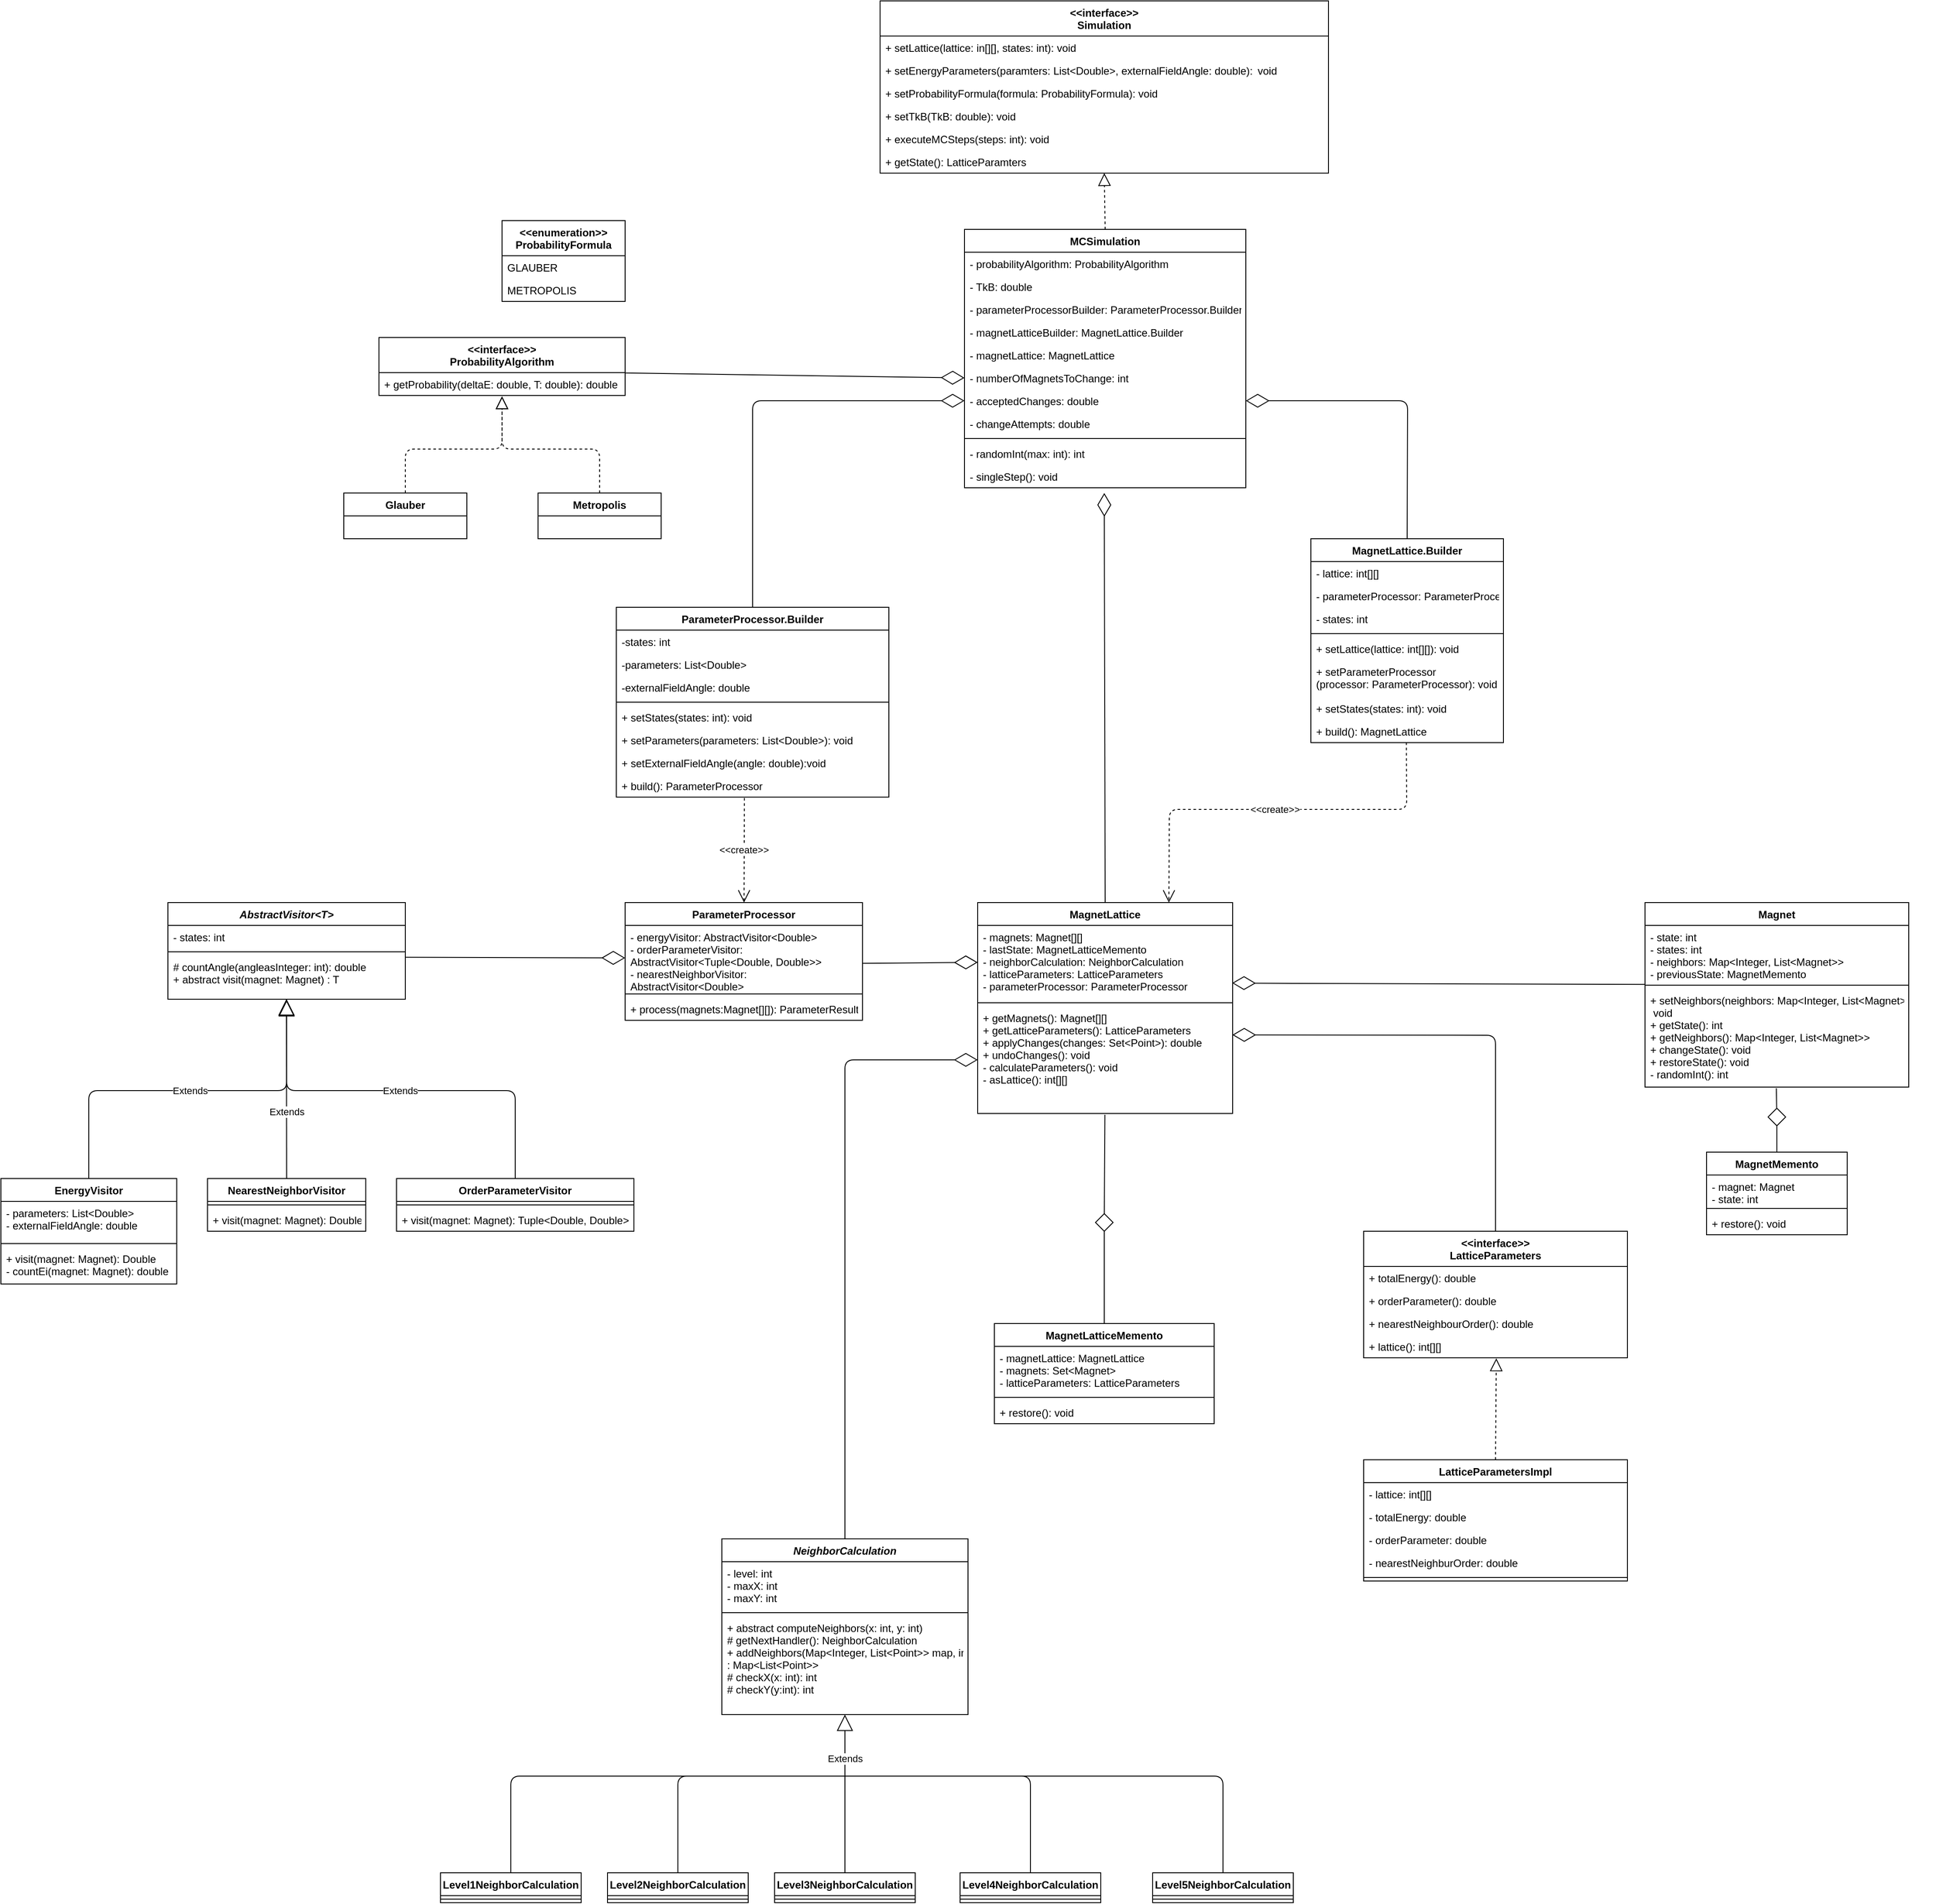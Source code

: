 <mxfile version="14.6.13" type="device"><diagram id="4ykNfrCy7285t43cz0M3" name="Strona-1"><mxGraphModel dx="3353" dy="2358" grid="1" gridSize="10" guides="1" tooltips="1" connect="1" arrows="1" fold="1" page="1" pageScale="1" pageWidth="827" pageHeight="1169" math="0" shadow="0"><root><mxCell id="0"/><mxCell id="1" parent="0"/><mxCell id="nd6x3TjmvtMpVy6Oww6T-9" value="AbstractVisitor&lt;T&gt;" style="swimlane;fontStyle=3;align=center;verticalAlign=top;childLayout=stackLayout;horizontal=1;startSize=26;horizontalStack=0;resizeParent=1;resizeParentMax=0;resizeLast=0;collapsible=1;marginBottom=0;" parent="1" vertex="1"><mxGeometry x="-620" y="-124" width="270" height="110" as="geometry"/></mxCell><mxCell id="nd6x3TjmvtMpVy6Oww6T-10" value="- states: int" style="text;strokeColor=none;fillColor=none;align=left;verticalAlign=top;spacingLeft=4;spacingRight=4;overflow=hidden;rotatable=0;points=[[0,0.5],[1,0.5]];portConstraint=eastwest;" parent="nd6x3TjmvtMpVy6Oww6T-9" vertex="1"><mxGeometry y="26" width="270" height="26" as="geometry"/></mxCell><mxCell id="nd6x3TjmvtMpVy6Oww6T-11" value="" style="line;strokeWidth=1;fillColor=none;align=left;verticalAlign=middle;spacingTop=-1;spacingLeft=3;spacingRight=3;rotatable=0;labelPosition=right;points=[];portConstraint=eastwest;" parent="nd6x3TjmvtMpVy6Oww6T-9" vertex="1"><mxGeometry y="52" width="270" height="8" as="geometry"/></mxCell><mxCell id="nd6x3TjmvtMpVy6Oww6T-12" value="# countAngle(angleasInteger: int): double&#10;+ abstract visit(magnet: Magnet) : T" style="text;strokeColor=none;fillColor=none;align=left;verticalAlign=top;spacingLeft=4;spacingRight=4;overflow=hidden;rotatable=0;points=[[0,0.5],[1,0.5]];portConstraint=eastwest;fontStyle=0" parent="nd6x3TjmvtMpVy6Oww6T-9" vertex="1"><mxGeometry y="60" width="270" height="50" as="geometry"/></mxCell><mxCell id="nd6x3TjmvtMpVy6Oww6T-13" value="EnergyVisitor" style="swimlane;fontStyle=1;align=center;verticalAlign=top;childLayout=stackLayout;horizontal=1;startSize=26;horizontalStack=0;resizeParent=1;resizeParentMax=0;resizeLast=0;collapsible=1;marginBottom=0;" parent="1" vertex="1"><mxGeometry x="-810" y="190" width="200" height="120" as="geometry"/></mxCell><mxCell id="nd6x3TjmvtMpVy6Oww6T-14" value="- parameters: List&lt;Double&gt;&#10;- externalFieldAngle: double" style="text;strokeColor=none;fillColor=none;align=left;verticalAlign=top;spacingLeft=4;spacingRight=4;overflow=hidden;rotatable=0;points=[[0,0.5],[1,0.5]];portConstraint=eastwest;" parent="nd6x3TjmvtMpVy6Oww6T-13" vertex="1"><mxGeometry y="26" width="200" height="44" as="geometry"/></mxCell><mxCell id="nd6x3TjmvtMpVy6Oww6T-15" value="" style="line;strokeWidth=1;fillColor=none;align=left;verticalAlign=middle;spacingTop=-1;spacingLeft=3;spacingRight=3;rotatable=0;labelPosition=right;points=[];portConstraint=eastwest;" parent="nd6x3TjmvtMpVy6Oww6T-13" vertex="1"><mxGeometry y="70" width="200" height="8" as="geometry"/></mxCell><mxCell id="nd6x3TjmvtMpVy6Oww6T-16" value="+ visit(magnet: Magnet): Double&#10;- countEi(magnet: Magnet): double" style="text;strokeColor=none;fillColor=none;align=left;verticalAlign=top;spacingLeft=4;spacingRight=4;overflow=hidden;rotatable=0;points=[[0,0.5],[1,0.5]];portConstraint=eastwest;" parent="nd6x3TjmvtMpVy6Oww6T-13" vertex="1"><mxGeometry y="78" width="200" height="42" as="geometry"/></mxCell><mxCell id="nd6x3TjmvtMpVy6Oww6T-17" value="Extends" style="endArrow=block;endSize=16;endFill=0;html=1;exitX=0.5;exitY=0;exitDx=0;exitDy=0;" parent="1" source="nd6x3TjmvtMpVy6Oww6T-13" target="nd6x3TjmvtMpVy6Oww6T-12" edge="1"><mxGeometry width="160" relative="1" as="geometry"><mxPoint x="-550" y="150" as="sourcePoint"/><mxPoint x="-560" y="60" as="targetPoint"/><Array as="points"><mxPoint x="-710" y="90"/><mxPoint x="-485" y="90"/></Array></mxGeometry></mxCell><mxCell id="nd6x3TjmvtMpVy6Oww6T-18" value="NearestNeighborVisitor" style="swimlane;fontStyle=1;align=center;verticalAlign=top;childLayout=stackLayout;horizontal=1;startSize=26;horizontalStack=0;resizeParent=1;resizeParentMax=0;resizeLast=0;collapsible=1;marginBottom=0;" parent="1" vertex="1"><mxGeometry x="-575" y="190" width="180" height="60" as="geometry"/></mxCell><mxCell id="nd6x3TjmvtMpVy6Oww6T-20" value="" style="line;strokeWidth=1;fillColor=none;align=left;verticalAlign=middle;spacingTop=-1;spacingLeft=3;spacingRight=3;rotatable=0;labelPosition=right;points=[];portConstraint=eastwest;" parent="nd6x3TjmvtMpVy6Oww6T-18" vertex="1"><mxGeometry y="26" width="180" height="8" as="geometry"/></mxCell><mxCell id="nd6x3TjmvtMpVy6Oww6T-21" value="+ visit(magnet: Magnet): Double" style="text;strokeColor=none;fillColor=none;align=left;verticalAlign=top;spacingLeft=4;spacingRight=4;overflow=hidden;rotatable=0;points=[[0,0.5],[1,0.5]];portConstraint=eastwest;" parent="nd6x3TjmvtMpVy6Oww6T-18" vertex="1"><mxGeometry y="34" width="180" height="26" as="geometry"/></mxCell><mxCell id="nd6x3TjmvtMpVy6Oww6T-22" value="Extends" style="endArrow=block;endSize=16;endFill=0;html=1;exitX=0.5;exitY=0;exitDx=0;exitDy=0;entryX=0.499;entryY=0.997;entryDx=0;entryDy=0;entryPerimeter=0;" parent="1" source="nd6x3TjmvtMpVy6Oww6T-18" target="nd6x3TjmvtMpVy6Oww6T-12" edge="1"><mxGeometry x="-0.25" width="160" relative="1" as="geometry"><mxPoint x="-620" y="140" as="sourcePoint"/><mxPoint x="-485" y="-10" as="targetPoint"/><mxPoint as="offset"/></mxGeometry></mxCell><mxCell id="nd6x3TjmvtMpVy6Oww6T-23" value="OrderParameterVisitor" style="swimlane;fontStyle=1;align=center;verticalAlign=top;childLayout=stackLayout;horizontal=1;startSize=26;horizontalStack=0;resizeParent=1;resizeParentMax=0;resizeLast=0;collapsible=1;marginBottom=0;" parent="1" vertex="1"><mxGeometry x="-360" y="190" width="270" height="60" as="geometry"/></mxCell><mxCell id="nd6x3TjmvtMpVy6Oww6T-25" value="" style="line;strokeWidth=1;fillColor=none;align=left;verticalAlign=middle;spacingTop=-1;spacingLeft=3;spacingRight=3;rotatable=0;labelPosition=right;points=[];portConstraint=eastwest;" parent="nd6x3TjmvtMpVy6Oww6T-23" vertex="1"><mxGeometry y="26" width="270" height="8" as="geometry"/></mxCell><mxCell id="nd6x3TjmvtMpVy6Oww6T-26" value="+ visit(magnet: Magnet): Tuple&lt;Double, Double&gt;" style="text;strokeColor=none;fillColor=none;align=left;verticalAlign=top;spacingLeft=4;spacingRight=4;overflow=hidden;rotatable=0;points=[[0,0.5],[1,0.5]];portConstraint=eastwest;" parent="nd6x3TjmvtMpVy6Oww6T-23" vertex="1"><mxGeometry y="34" width="270" height="26" as="geometry"/></mxCell><mxCell id="nd6x3TjmvtMpVy6Oww6T-27" value="Extends" style="endArrow=block;endSize=16;endFill=0;html=1;entryX=0.5;entryY=1.02;entryDx=0;entryDy=0;entryPerimeter=0;exitX=0.5;exitY=0;exitDx=0;exitDy=0;" parent="1" source="nd6x3TjmvtMpVy6Oww6T-23" target="nd6x3TjmvtMpVy6Oww6T-12" edge="1"><mxGeometry width="160" relative="1" as="geometry"><mxPoint x="-500" y="140" as="sourcePoint"/><mxPoint x="-340" y="140" as="targetPoint"/><Array as="points"><mxPoint x="-225" y="90"/><mxPoint x="-485" y="90"/></Array></mxGeometry></mxCell><mxCell id="nd6x3TjmvtMpVy6Oww6T-28" value="ParameterProcessor" style="swimlane;fontStyle=1;align=center;verticalAlign=top;childLayout=stackLayout;horizontal=1;startSize=26;horizontalStack=0;resizeParent=1;resizeParentMax=0;resizeLast=0;collapsible=1;marginBottom=0;" parent="1" vertex="1"><mxGeometry x="-100" y="-124" width="270" height="134" as="geometry"/></mxCell><mxCell id="nd6x3TjmvtMpVy6Oww6T-29" value="- energyVisitor: AbstractVisitor&lt;Double&gt;&#10;- orderParameterVisitor: &#10;AbstractVisitor&lt;Tuple&lt;Double, Double&gt;&gt;&#10;- nearestNeighborVisitor: &#10;AbstractVisitor&lt;Double&gt;" style="text;strokeColor=none;fillColor=none;align=left;verticalAlign=top;spacingLeft=4;spacingRight=4;overflow=hidden;rotatable=0;points=[[0,0.5],[1,0.5]];portConstraint=eastwest;" parent="nd6x3TjmvtMpVy6Oww6T-28" vertex="1"><mxGeometry y="26" width="270" height="74" as="geometry"/></mxCell><mxCell id="nd6x3TjmvtMpVy6Oww6T-30" value="" style="line;strokeWidth=1;fillColor=none;align=left;verticalAlign=middle;spacingTop=-1;spacingLeft=3;spacingRight=3;rotatable=0;labelPosition=right;points=[];portConstraint=eastwest;" parent="nd6x3TjmvtMpVy6Oww6T-28" vertex="1"><mxGeometry y="100" width="270" height="8" as="geometry"/></mxCell><mxCell id="nd6x3TjmvtMpVy6Oww6T-31" value="+ process(magnets:Magnet[][]): ParameterResult" style="text;strokeColor=none;fillColor=none;align=left;verticalAlign=top;spacingLeft=4;spacingRight=4;overflow=hidden;rotatable=0;points=[[0,0.5],[1,0.5]];portConstraint=eastwest;" parent="nd6x3TjmvtMpVy6Oww6T-28" vertex="1"><mxGeometry y="108" width="270" height="26" as="geometry"/></mxCell><mxCell id="nd6x3TjmvtMpVy6Oww6T-35" value="" style="endArrow=none;startArrow=diamondThin;endFill=0;startFill=0;html=1;verticalAlign=bottom;labelBackgroundColor=none;strokeWidth=1;startSize=8;endSize=8;movable=0;resizable=0;rotatable=0;deletable=0;editable=0;connectable=0;" parent="1" edge="1"><mxGeometry width="160" relative="1" as="geometry"><mxPoint x="510" y="210" as="sourcePoint"/><mxPoint x="510" y="210" as="targetPoint"/></mxGeometry></mxCell><mxCell id="nd6x3TjmvtMpVy6Oww6T-36" value="MagnetLattice" style="swimlane;fontStyle=1;align=center;verticalAlign=top;childLayout=stackLayout;horizontal=1;startSize=26;horizontalStack=0;resizeParent=1;resizeParentMax=0;resizeLast=0;collapsible=1;marginBottom=0;" parent="1" vertex="1"><mxGeometry x="301" y="-124" width="290" height="240" as="geometry"/></mxCell><mxCell id="nd6x3TjmvtMpVy6Oww6T-37" value="- magnets: Magnet[][]&#10;- lastState: MagnetLatticeMemento&#10;- neighborCalculation: NeighborCalculation&#10;- latticeParameters: LatticeParameters&#10;- parameterProcessor: ParameterProcessor" style="text;strokeColor=none;fillColor=none;align=left;verticalAlign=top;spacingLeft=4;spacingRight=4;overflow=hidden;rotatable=0;points=[[0,0.5],[1,0.5]];portConstraint=eastwest;" parent="nd6x3TjmvtMpVy6Oww6T-36" vertex="1"><mxGeometry y="26" width="290" height="84" as="geometry"/></mxCell><mxCell id="nd6x3TjmvtMpVy6Oww6T-38" value="" style="line;strokeWidth=1;fillColor=none;align=left;verticalAlign=middle;spacingTop=-1;spacingLeft=3;spacingRight=3;rotatable=0;labelPosition=right;points=[];portConstraint=eastwest;" parent="nd6x3TjmvtMpVy6Oww6T-36" vertex="1"><mxGeometry y="110" width="290" height="8" as="geometry"/></mxCell><mxCell id="nd6x3TjmvtMpVy6Oww6T-39" value="+ getMagnets(): Magnet[][]&#10;+ getLatticeParameters(): LatticeParameters&#10;+ applyChanges(changes: Set&lt;Point&gt;): double&#10;+ undoChanges(): void&#10;- calculateParameters(): void&#10;- asLattice(): int[][]&#10;" style="text;strokeColor=none;fillColor=none;align=left;verticalAlign=top;spacingLeft=4;spacingRight=4;overflow=hidden;rotatable=0;points=[[0,0.5],[1,0.5]];portConstraint=eastwest;" parent="nd6x3TjmvtMpVy6Oww6T-36" vertex="1"><mxGeometry y="118" width="290" height="122" as="geometry"/></mxCell><mxCell id="nd6x3TjmvtMpVy6Oww6T-41" value="MagnetLatticeMemento" style="swimlane;fontStyle=1;align=center;verticalAlign=top;childLayout=stackLayout;horizontal=1;startSize=26;horizontalStack=0;resizeParent=1;resizeParentMax=0;resizeLast=0;collapsible=1;marginBottom=0;" parent="1" vertex="1"><mxGeometry x="320" y="355" width="250" height="114" as="geometry"/></mxCell><mxCell id="nd6x3TjmvtMpVy6Oww6T-42" value="- magnetLattice: MagnetLattice&#10;- magnets: Set&lt;Magnet&gt;&#10;- latticeParameters: LatticeParameters" style="text;strokeColor=none;fillColor=none;align=left;verticalAlign=top;spacingLeft=4;spacingRight=4;overflow=hidden;rotatable=0;points=[[0,0.5],[1,0.5]];portConstraint=eastwest;" parent="nd6x3TjmvtMpVy6Oww6T-41" vertex="1"><mxGeometry y="26" width="250" height="54" as="geometry"/></mxCell><mxCell id="nd6x3TjmvtMpVy6Oww6T-43" value="" style="line;strokeWidth=1;fillColor=none;align=left;verticalAlign=middle;spacingTop=-1;spacingLeft=3;spacingRight=3;rotatable=0;labelPosition=right;points=[];portConstraint=eastwest;" parent="nd6x3TjmvtMpVy6Oww6T-41" vertex="1"><mxGeometry y="80" width="250" height="8" as="geometry"/></mxCell><mxCell id="nd6x3TjmvtMpVy6Oww6T-44" value="+ restore(): void" style="text;strokeColor=none;fillColor=none;align=left;verticalAlign=top;spacingLeft=4;spacingRight=4;overflow=hidden;rotatable=0;points=[[0,0.5],[1,0.5]];portConstraint=eastwest;" parent="nd6x3TjmvtMpVy6Oww6T-41" vertex="1"><mxGeometry y="88" width="250" height="26" as="geometry"/></mxCell><mxCell id="nd6x3TjmvtMpVy6Oww6T-50" value="Magnet" style="swimlane;fontStyle=1;align=center;verticalAlign=top;childLayout=stackLayout;horizontal=1;startSize=26;horizontalStack=0;resizeParent=1;resizeParentMax=0;resizeLast=0;collapsible=1;marginBottom=0;" parent="1" vertex="1"><mxGeometry x="1060" y="-124" width="300" height="210" as="geometry"/></mxCell><mxCell id="nd6x3TjmvtMpVy6Oww6T-51" value="- state: int&#10;- states: int&#10;- neighbors: Map&lt;Integer, List&lt;Magnet&gt;&gt;&#10;- previousState: MagnetMemento" style="text;strokeColor=none;fillColor=none;align=left;verticalAlign=top;spacingLeft=4;spacingRight=4;overflow=hidden;rotatable=0;points=[[0,0.5],[1,0.5]];portConstraint=eastwest;" parent="nd6x3TjmvtMpVy6Oww6T-50" vertex="1"><mxGeometry y="26" width="300" height="64" as="geometry"/></mxCell><mxCell id="nd6x3TjmvtMpVy6Oww6T-52" value="" style="line;strokeWidth=1;fillColor=none;align=left;verticalAlign=middle;spacingTop=-1;spacingLeft=3;spacingRight=3;rotatable=0;labelPosition=right;points=[];portConstraint=eastwest;" parent="nd6x3TjmvtMpVy6Oww6T-50" vertex="1"><mxGeometry y="90" width="300" height="8" as="geometry"/></mxCell><mxCell id="nd6x3TjmvtMpVy6Oww6T-53" value="+ setNeighbors(neighbors: Map&lt;Integer, List&lt;Magnet&gt;&gt;):&#10; void&#10;+ getState(): int&#10;+ getNeighbors(): Map&lt;Integer, List&lt;Magnet&gt;&gt;&#10;+ changeState(): void&#10;+ restoreState(): void&#10;- randomInt(): int" style="text;strokeColor=none;fillColor=none;align=left;verticalAlign=top;spacingLeft=4;spacingRight=4;overflow=hidden;rotatable=0;points=[[0,0.5],[1,0.5]];portConstraint=eastwest;" parent="nd6x3TjmvtMpVy6Oww6T-50" vertex="1"><mxGeometry y="98" width="300" height="112" as="geometry"/></mxCell><mxCell id="nd6x3TjmvtMpVy6Oww6T-54" value="MagnetMemento" style="swimlane;fontStyle=1;align=center;verticalAlign=top;childLayout=stackLayout;horizontal=1;startSize=26;horizontalStack=0;resizeParent=1;resizeParentMax=0;resizeLast=0;collapsible=1;marginBottom=0;" parent="1" vertex="1"><mxGeometry x="1130" y="160" width="160" height="94" as="geometry"/></mxCell><mxCell id="nd6x3TjmvtMpVy6Oww6T-55" value="- magnet: Magnet&#10;- state: int" style="text;strokeColor=none;fillColor=none;align=left;verticalAlign=top;spacingLeft=4;spacingRight=4;overflow=hidden;rotatable=0;points=[[0,0.5],[1,0.5]];portConstraint=eastwest;" parent="nd6x3TjmvtMpVy6Oww6T-54" vertex="1"><mxGeometry y="26" width="160" height="34" as="geometry"/></mxCell><mxCell id="nd6x3TjmvtMpVy6Oww6T-56" value="" style="line;strokeWidth=1;fillColor=none;align=left;verticalAlign=middle;spacingTop=-1;spacingLeft=3;spacingRight=3;rotatable=0;labelPosition=right;points=[];portConstraint=eastwest;" parent="nd6x3TjmvtMpVy6Oww6T-54" vertex="1"><mxGeometry y="60" width="160" height="8" as="geometry"/></mxCell><mxCell id="nd6x3TjmvtMpVy6Oww6T-57" value="+ restore(): void" style="text;strokeColor=none;fillColor=none;align=left;verticalAlign=top;spacingLeft=4;spacingRight=4;overflow=hidden;rotatable=0;points=[[0,0.5],[1,0.5]];portConstraint=eastwest;" parent="nd6x3TjmvtMpVy6Oww6T-54" vertex="1"><mxGeometry y="68" width="160" height="26" as="geometry"/></mxCell><mxCell id="nd6x3TjmvtMpVy6Oww6T-58" value="" style="rhombus;aspect=fixed;" parent="1" vertex="1"><mxGeometry x="1200" y="110" width="20" height="20" as="geometry"/></mxCell><mxCell id="nd6x3TjmvtMpVy6Oww6T-59" value="" style="endArrow=none;html=1;rounded=0;align=center;verticalAlign=bottom;labelBackgroundColor=none;exitX=0.498;exitY=1.011;exitDx=0;exitDy=0;exitPerimeter=0;" parent="1" source="nd6x3TjmvtMpVy6Oww6T-53" target="nd6x3TjmvtMpVy6Oww6T-58" edge="1"><mxGeometry relative="1" as="geometry"><mxPoint x="1461.8" y="159.036" as="sourcePoint"/></mxGeometry></mxCell><mxCell id="nd6x3TjmvtMpVy6Oww6T-60" value="" style="endArrow=none;html=1;rounded=0;align=center;verticalAlign=bottom;labelBackgroundColor=none;entryX=0.5;entryY=0;entryDx=0;entryDy=0;" parent="1" source="nd6x3TjmvtMpVy6Oww6T-58" target="nd6x3TjmvtMpVy6Oww6T-54" edge="1"><mxGeometry relative="1" as="geometry"><mxPoint x="1460" y="232" as="targetPoint"/></mxGeometry></mxCell><mxCell id="nd6x3TjmvtMpVy6Oww6T-113" value="&lt;&lt;enumeration&gt;&gt;&#10;ProbabilityFormula" style="swimlane;fontStyle=1;childLayout=stackLayout;horizontal=1;startSize=40;fillColor=none;horizontalStack=0;resizeParent=1;resizeParentMax=0;resizeLast=0;collapsible=1;marginBottom=0;" parent="1" vertex="1"><mxGeometry x="-240" y="-900" width="140" height="92" as="geometry"/></mxCell><mxCell id="nd6x3TjmvtMpVy6Oww6T-114" value="GLAUBER" style="text;strokeColor=none;fillColor=none;align=left;verticalAlign=top;spacingLeft=4;spacingRight=4;overflow=hidden;rotatable=0;points=[[0,0.5],[1,0.5]];portConstraint=eastwest;" parent="nd6x3TjmvtMpVy6Oww6T-113" vertex="1"><mxGeometry y="40" width="140" height="26" as="geometry"/></mxCell><mxCell id="nd6x3TjmvtMpVy6Oww6T-115" value="METROPOLIS" style="text;strokeColor=none;fillColor=none;align=left;verticalAlign=top;spacingLeft=4;spacingRight=4;overflow=hidden;rotatable=0;points=[[0,0.5],[1,0.5]];portConstraint=eastwest;" parent="nd6x3TjmvtMpVy6Oww6T-113" vertex="1"><mxGeometry y="66" width="140" height="26" as="geometry"/></mxCell><mxCell id="nd6x3TjmvtMpVy6Oww6T-121" value="" style="endArrow=block;dashed=1;endFill=0;endSize=12;html=1;exitX=0.5;exitY=0;exitDx=0;exitDy=0;movable=0;resizable=0;rotatable=0;deletable=0;editable=0;connectable=0;entryX=0.5;entryY=1;entryDx=0;entryDy=0;" parent="1" edge="1" target="nd6x3TjmvtMpVy6Oww6T-101" source="mKE0D92DT-WOa-DkvWh2-48"><mxGeometry width="160" relative="1" as="geometry"><mxPoint x="1136" y="-664" as="sourcePoint"/><mxPoint x="1136" y="-724" as="targetPoint"/></mxGeometry></mxCell><mxCell id="nd6x3TjmvtMpVy6Oww6T-183" value="" style="endArrow=diamondThin;endFill=0;endSize=24;html=1;exitX=0.5;exitY=0;exitDx=0;exitDy=0;" parent="1" source="nd6x3TjmvtMpVy6Oww6T-36" edge="1"><mxGeometry width="160" relative="1" as="geometry"><mxPoint x="255" y="-711" as="sourcePoint"/><mxPoint x="445" y="-590" as="targetPoint"/></mxGeometry></mxCell><mxCell id="mKE0D92DT-WOa-DkvWh2-1" value="&lt;&lt;interface&gt;&gt;&#10;ProbabilityAlgorithm" style="swimlane;fontStyle=1;childLayout=stackLayout;horizontal=1;startSize=40;fillColor=none;horizontalStack=0;resizeParent=1;resizeParentMax=0;resizeLast=0;collapsible=1;marginBottom=0;" parent="1" vertex="1"><mxGeometry x="-380" y="-767" width="280" height="66" as="geometry"/></mxCell><mxCell id="mKE0D92DT-WOa-DkvWh2-2" value="+ getProbability(deltaE: double, T: double): double" style="text;strokeColor=none;fillColor=none;align=left;verticalAlign=top;spacingLeft=4;spacingRight=4;overflow=hidden;rotatable=0;points=[[0,0.5],[1,0.5]];portConstraint=eastwest;" parent="mKE0D92DT-WOa-DkvWh2-1" vertex="1"><mxGeometry y="40" width="280" height="26" as="geometry"/></mxCell><mxCell id="mKE0D92DT-WOa-DkvWh2-5" value="" style="endArrow=diamondThin;endFill=0;endSize=24;html=1;exitX=0.999;exitY=0.016;exitDx=0;exitDy=0;entryX=0;entryY=0.5;entryDx=0;entryDy=0;exitPerimeter=0;" parent="1" source="mKE0D92DT-WOa-DkvWh2-2" target="mKE0D92DT-WOa-DkvWh2-58" edge="1"><mxGeometry width="160" relative="1" as="geometry"><mxPoint x="220" y="-610" as="sourcePoint"/><mxPoint x="321" y="-561" as="targetPoint"/></mxGeometry></mxCell><mxCell id="mKE0D92DT-WOa-DkvWh2-6" value="Metropolis" style="swimlane;fontStyle=1;childLayout=stackLayout;horizontal=1;startSize=26;fillColor=none;horizontalStack=0;resizeParent=1;resizeParentMax=0;resizeLast=0;collapsible=1;marginBottom=0;" parent="1" vertex="1"><mxGeometry x="-199" y="-590" width="140" height="52" as="geometry"/></mxCell><mxCell id="mKE0D92DT-WOa-DkvWh2-10" value="Glauber" style="swimlane;fontStyle=1;childLayout=stackLayout;horizontal=1;startSize=26;fillColor=none;horizontalStack=0;resizeParent=1;resizeParentMax=0;resizeLast=0;collapsible=1;marginBottom=0;" parent="1" vertex="1"><mxGeometry x="-420" y="-590" width="140" height="52" as="geometry"/></mxCell><mxCell id="mKE0D92DT-WOa-DkvWh2-14" value="" style="endArrow=block;dashed=1;endFill=0;endSize=12;html=1;exitX=0.5;exitY=0;exitDx=0;exitDy=0;" parent="1" source="mKE0D92DT-WOa-DkvWh2-10" edge="1"><mxGeometry width="160" relative="1" as="geometry"><mxPoint x="-240" y="-630" as="sourcePoint"/><mxPoint x="-240" y="-700" as="targetPoint"/><Array as="points"><mxPoint x="-350" y="-640"/><mxPoint x="-240" y="-640"/></Array></mxGeometry></mxCell><mxCell id="mKE0D92DT-WOa-DkvWh2-15" value="" style="endArrow=block;dashed=1;endFill=0;endSize=12;html=1;exitX=0.5;exitY=0;exitDx=0;exitDy=0;" parent="1" source="mKE0D92DT-WOa-DkvWh2-6" edge="1"><mxGeometry width="160" relative="1" as="geometry"><mxPoint x="-340" y="-580" as="sourcePoint"/><mxPoint x="-240" y="-700" as="targetPoint"/><Array as="points"><mxPoint x="-129" y="-640"/><mxPoint x="-240" y="-640"/></Array></mxGeometry></mxCell><mxCell id="mKE0D92DT-WOa-DkvWh2-20" value="ParameterProcessor.Builder" style="swimlane;fontStyle=1;align=center;verticalAlign=top;childLayout=stackLayout;horizontal=1;startSize=26;horizontalStack=0;resizeParent=1;resizeParentMax=0;resizeLast=0;collapsible=1;marginBottom=0;" parent="1" vertex="1"><mxGeometry x="-110" y="-460" width="310" height="216" as="geometry"/></mxCell><mxCell id="mKE0D92DT-WOa-DkvWh2-21" value="-states: int&#10;" style="text;strokeColor=none;fillColor=none;align=left;verticalAlign=top;spacingLeft=4;spacingRight=4;overflow=hidden;rotatable=0;points=[[0,0.5],[1,0.5]];portConstraint=eastwest;" parent="mKE0D92DT-WOa-DkvWh2-20" vertex="1"><mxGeometry y="26" width="310" height="26" as="geometry"/></mxCell><mxCell id="mKE0D92DT-WOa-DkvWh2-24" value="-parameters: List&lt;Double&gt;&#10;" style="text;strokeColor=none;fillColor=none;align=left;verticalAlign=top;spacingLeft=4;spacingRight=4;overflow=hidden;rotatable=0;points=[[0,0.5],[1,0.5]];portConstraint=eastwest;" parent="mKE0D92DT-WOa-DkvWh2-20" vertex="1"><mxGeometry y="52" width="310" height="26" as="geometry"/></mxCell><mxCell id="mKE0D92DT-WOa-DkvWh2-25" value="-externalFieldAngle: double&#10;" style="text;strokeColor=none;fillColor=none;align=left;verticalAlign=top;spacingLeft=4;spacingRight=4;overflow=hidden;rotatable=0;points=[[0,0.5],[1,0.5]];portConstraint=eastwest;" parent="mKE0D92DT-WOa-DkvWh2-20" vertex="1"><mxGeometry y="78" width="310" height="26" as="geometry"/></mxCell><mxCell id="mKE0D92DT-WOa-DkvWh2-22" value="" style="line;strokeWidth=1;fillColor=none;align=left;verticalAlign=middle;spacingTop=-1;spacingLeft=3;spacingRight=3;rotatable=0;labelPosition=right;points=[];portConstraint=eastwest;" parent="mKE0D92DT-WOa-DkvWh2-20" vertex="1"><mxGeometry y="104" width="310" height="8" as="geometry"/></mxCell><mxCell id="mKE0D92DT-WOa-DkvWh2-23" value="+ setStates(states: int): void&#10;" style="text;strokeColor=none;fillColor=none;align=left;verticalAlign=top;spacingLeft=4;spacingRight=4;overflow=hidden;rotatable=0;points=[[0,0.5],[1,0.5]];portConstraint=eastwest;" parent="mKE0D92DT-WOa-DkvWh2-20" vertex="1"><mxGeometry y="112" width="310" height="26" as="geometry"/></mxCell><mxCell id="mKE0D92DT-WOa-DkvWh2-26" value="+ setParameters(parameters: List&lt;Double&gt;): void&#10;" style="text;strokeColor=none;fillColor=none;align=left;verticalAlign=top;spacingLeft=4;spacingRight=4;overflow=hidden;rotatable=0;points=[[0,0.5],[1,0.5]];portConstraint=eastwest;" parent="mKE0D92DT-WOa-DkvWh2-20" vertex="1"><mxGeometry y="138" width="310" height="26" as="geometry"/></mxCell><mxCell id="mKE0D92DT-WOa-DkvWh2-27" value="+ setExternalFieldAngle(angle: double):void&#10;" style="text;strokeColor=none;fillColor=none;align=left;verticalAlign=top;spacingLeft=4;spacingRight=4;overflow=hidden;rotatable=0;points=[[0,0.5],[1,0.5]];portConstraint=eastwest;" parent="mKE0D92DT-WOa-DkvWh2-20" vertex="1"><mxGeometry y="164" width="310" height="26" as="geometry"/></mxCell><mxCell id="mKE0D92DT-WOa-DkvWh2-28" value="+ build(): ParameterProcessor&#10;" style="text;strokeColor=none;fillColor=none;align=left;verticalAlign=top;spacingLeft=4;spacingRight=4;overflow=hidden;rotatable=0;points=[[0,0.5],[1,0.5]];portConstraint=eastwest;" parent="mKE0D92DT-WOa-DkvWh2-20" vertex="1"><mxGeometry y="190" width="310" height="26" as="geometry"/></mxCell><mxCell id="mKE0D92DT-WOa-DkvWh2-29" value="&amp;lt;&amp;lt;create&amp;gt;&amp;gt;" style="endArrow=open;endSize=12;dashed=1;html=1;exitX=0.47;exitY=1.038;exitDx=0;exitDy=0;exitPerimeter=0;" parent="1" source="mKE0D92DT-WOa-DkvWh2-28" target="nd6x3TjmvtMpVy6Oww6T-28" edge="1"><mxGeometry width="160" relative="1" as="geometry"><mxPoint x="470" y="-270" as="sourcePoint"/><mxPoint x="630" y="-270" as="targetPoint"/></mxGeometry></mxCell><mxCell id="mKE0D92DT-WOa-DkvWh2-34" value="MagnetLattice.Builder" style="swimlane;fontStyle=1;align=center;verticalAlign=top;childLayout=stackLayout;horizontal=1;startSize=26;horizontalStack=0;resizeParent=1;resizeParentMax=0;resizeLast=0;collapsible=1;marginBottom=0;" parent="1" vertex="1"><mxGeometry x="680" y="-538" width="219" height="232" as="geometry"/></mxCell><mxCell id="mKE0D92DT-WOa-DkvWh2-35" value="- lattice: int[][]" style="text;strokeColor=none;fillColor=none;align=left;verticalAlign=top;spacingLeft=4;spacingRight=4;overflow=hidden;rotatable=0;points=[[0,0.5],[1,0.5]];portConstraint=eastwest;" parent="mKE0D92DT-WOa-DkvWh2-34" vertex="1"><mxGeometry y="26" width="219" height="26" as="geometry"/></mxCell><mxCell id="mKE0D92DT-WOa-DkvWh2-38" value="- parameterProcessor: ParameterProcessor" style="text;strokeColor=none;fillColor=none;align=left;verticalAlign=top;spacingLeft=4;spacingRight=4;overflow=hidden;rotatable=0;points=[[0,0.5],[1,0.5]];portConstraint=eastwest;" parent="mKE0D92DT-WOa-DkvWh2-34" vertex="1"><mxGeometry y="52" width="219" height="26" as="geometry"/></mxCell><mxCell id="mKE0D92DT-WOa-DkvWh2-39" value="- states: int" style="text;strokeColor=none;fillColor=none;align=left;verticalAlign=top;spacingLeft=4;spacingRight=4;overflow=hidden;rotatable=0;points=[[0,0.5],[1,0.5]];portConstraint=eastwest;" parent="mKE0D92DT-WOa-DkvWh2-34" vertex="1"><mxGeometry y="78" width="219" height="26" as="geometry"/></mxCell><mxCell id="mKE0D92DT-WOa-DkvWh2-36" value="" style="line;strokeWidth=1;fillColor=none;align=left;verticalAlign=middle;spacingTop=-1;spacingLeft=3;spacingRight=3;rotatable=0;labelPosition=right;points=[];portConstraint=eastwest;" parent="mKE0D92DT-WOa-DkvWh2-34" vertex="1"><mxGeometry y="104" width="219" height="8" as="geometry"/></mxCell><mxCell id="mKE0D92DT-WOa-DkvWh2-37" value="+ setLattice(lattice: int[][]): void" style="text;strokeColor=none;fillColor=none;align=left;verticalAlign=top;spacingLeft=4;spacingRight=4;overflow=hidden;rotatable=0;points=[[0,0.5],[1,0.5]];portConstraint=eastwest;" parent="mKE0D92DT-WOa-DkvWh2-34" vertex="1"><mxGeometry y="112" width="219" height="26" as="geometry"/></mxCell><mxCell id="mKE0D92DT-WOa-DkvWh2-40" value="+ setParameterProcessor&#10;(processor: ParameterProcessor): void" style="text;strokeColor=none;fillColor=none;align=left;verticalAlign=top;spacingLeft=4;spacingRight=4;overflow=hidden;rotatable=0;points=[[0,0.5],[1,0.5]];portConstraint=eastwest;" parent="mKE0D92DT-WOa-DkvWh2-34" vertex="1"><mxGeometry y="138" width="219" height="42" as="geometry"/></mxCell><mxCell id="mKE0D92DT-WOa-DkvWh2-41" value="+ setStates(states: int): void" style="text;strokeColor=none;fillColor=none;align=left;verticalAlign=top;spacingLeft=4;spacingRight=4;overflow=hidden;rotatable=0;points=[[0,0.5],[1,0.5]];portConstraint=eastwest;" parent="mKE0D92DT-WOa-DkvWh2-34" vertex="1"><mxGeometry y="180" width="219" height="26" as="geometry"/></mxCell><mxCell id="mKE0D92DT-WOa-DkvWh2-42" value="+ build(): MagnetLattice" style="text;strokeColor=none;fillColor=none;align=left;verticalAlign=top;spacingLeft=4;spacingRight=4;overflow=hidden;rotatable=0;points=[[0,0.5],[1,0.5]];portConstraint=eastwest;" parent="mKE0D92DT-WOa-DkvWh2-34" vertex="1"><mxGeometry y="206" width="219" height="26" as="geometry"/></mxCell><mxCell id="mKE0D92DT-WOa-DkvWh2-43" value="&amp;lt;&amp;lt;create&amp;gt;&amp;gt;" style="endArrow=open;endSize=12;dashed=1;html=1;exitX=0.496;exitY=0.989;exitDx=0;exitDy=0;exitPerimeter=0;entryX=0.75;entryY=0;entryDx=0;entryDy=0;" parent="1" source="mKE0D92DT-WOa-DkvWh2-42" target="nd6x3TjmvtMpVy6Oww6T-36" edge="1"><mxGeometry width="160" relative="1" as="geometry"><mxPoint x="45.7" y="-233.012" as="sourcePoint"/><mxPoint x="45.228" y="-94" as="targetPoint"/><Array as="points"><mxPoint x="789" y="-230"/><mxPoint x="519" y="-230"/></Array></mxGeometry></mxCell><mxCell id="mKE0D92DT-WOa-DkvWh2-48" value="MCSimulation" style="swimlane;fontStyle=1;align=center;verticalAlign=top;childLayout=stackLayout;horizontal=1;startSize=26;horizontalStack=0;resizeParent=1;resizeParentMax=0;resizeLast=0;collapsible=1;marginBottom=0;" parent="1" vertex="1"><mxGeometry x="286" y="-890" width="320" height="294" as="geometry"/></mxCell><mxCell id="mKE0D92DT-WOa-DkvWh2-52" value="- probabilityAlgorithm: ProbabilityAlgorithm" style="text;strokeColor=none;fillColor=none;align=left;verticalAlign=top;spacingLeft=4;spacingRight=4;overflow=hidden;rotatable=0;points=[[0,0.5],[1,0.5]];portConstraint=eastwest;" parent="mKE0D92DT-WOa-DkvWh2-48" vertex="1"><mxGeometry y="26" width="320" height="26" as="geometry"/></mxCell><mxCell id="mKE0D92DT-WOa-DkvWh2-53" value="- TkB: double" style="text;strokeColor=none;fillColor=none;align=left;verticalAlign=top;spacingLeft=4;spacingRight=4;overflow=hidden;rotatable=0;points=[[0,0.5],[1,0.5]];portConstraint=eastwest;" parent="mKE0D92DT-WOa-DkvWh2-48" vertex="1"><mxGeometry y="52" width="320" height="26" as="geometry"/></mxCell><mxCell id="mKE0D92DT-WOa-DkvWh2-55" value="- parameterProcessorBuilder: ParameterProcessor.Builder" style="text;strokeColor=none;fillColor=none;align=left;verticalAlign=top;spacingLeft=4;spacingRight=4;overflow=hidden;rotatable=0;points=[[0,0.5],[1,0.5]];portConstraint=eastwest;" parent="mKE0D92DT-WOa-DkvWh2-48" vertex="1"><mxGeometry y="78" width="320" height="26" as="geometry"/></mxCell><mxCell id="mKE0D92DT-WOa-DkvWh2-56" value="- magnetLatticeBuilder: MagnetLattice.Builder" style="text;strokeColor=none;fillColor=none;align=left;verticalAlign=top;spacingLeft=4;spacingRight=4;overflow=hidden;rotatable=0;points=[[0,0.5],[1,0.5]];portConstraint=eastwest;" parent="mKE0D92DT-WOa-DkvWh2-48" vertex="1"><mxGeometry y="104" width="320" height="26" as="geometry"/></mxCell><mxCell id="mKE0D92DT-WOa-DkvWh2-57" value="- magnetLattice: MagnetLattice" style="text;strokeColor=none;fillColor=none;align=left;verticalAlign=top;spacingLeft=4;spacingRight=4;overflow=hidden;rotatable=0;points=[[0,0.5],[1,0.5]];portConstraint=eastwest;" parent="mKE0D92DT-WOa-DkvWh2-48" vertex="1"><mxGeometry y="130" width="320" height="26" as="geometry"/></mxCell><mxCell id="mKE0D92DT-WOa-DkvWh2-58" value="- numberOfMagnetsToChange: int" style="text;strokeColor=none;fillColor=none;align=left;verticalAlign=top;spacingLeft=4;spacingRight=4;overflow=hidden;rotatable=0;points=[[0,0.5],[1,0.5]];portConstraint=eastwest;" parent="mKE0D92DT-WOa-DkvWh2-48" vertex="1"><mxGeometry y="156" width="320" height="26" as="geometry"/></mxCell><mxCell id="mKE0D92DT-WOa-DkvWh2-59" value="- acceptedChanges: double" style="text;strokeColor=none;fillColor=none;align=left;verticalAlign=top;spacingLeft=4;spacingRight=4;overflow=hidden;rotatable=0;points=[[0,0.5],[1,0.5]];portConstraint=eastwest;" parent="mKE0D92DT-WOa-DkvWh2-48" vertex="1"><mxGeometry y="182" width="320" height="26" as="geometry"/></mxCell><mxCell id="mKE0D92DT-WOa-DkvWh2-54" value="- changeAttempts: double" style="text;strokeColor=none;fillColor=none;align=left;verticalAlign=top;spacingLeft=4;spacingRight=4;overflow=hidden;rotatable=0;points=[[0,0.5],[1,0.5]];portConstraint=eastwest;" parent="mKE0D92DT-WOa-DkvWh2-48" vertex="1"><mxGeometry y="208" width="320" height="26" as="geometry"/></mxCell><mxCell id="mKE0D92DT-WOa-DkvWh2-50" value="" style="line;strokeWidth=1;fillColor=none;align=left;verticalAlign=middle;spacingTop=-1;spacingLeft=3;spacingRight=3;rotatable=0;labelPosition=right;points=[];portConstraint=eastwest;" parent="mKE0D92DT-WOa-DkvWh2-48" vertex="1"><mxGeometry y="234" width="320" height="8" as="geometry"/></mxCell><mxCell id="mKE0D92DT-WOa-DkvWh2-51" value="- randomInt(max: int): int" style="text;strokeColor=none;fillColor=none;align=left;verticalAlign=top;spacingLeft=4;spacingRight=4;overflow=hidden;rotatable=0;points=[[0,0.5],[1,0.5]];portConstraint=eastwest;" parent="mKE0D92DT-WOa-DkvWh2-48" vertex="1"><mxGeometry y="242" width="320" height="26" as="geometry"/></mxCell><mxCell id="mKE0D92DT-WOa-DkvWh2-67" value="- singleStep(): void" style="text;strokeColor=none;fillColor=none;align=left;verticalAlign=top;spacingLeft=4;spacingRight=4;overflow=hidden;rotatable=0;points=[[0,0.5],[1,0.5]];portConstraint=eastwest;" parent="mKE0D92DT-WOa-DkvWh2-48" vertex="1"><mxGeometry y="268" width="320" height="26" as="geometry"/></mxCell><mxCell id="mKE0D92DT-WOa-DkvWh2-62" value="" style="endArrow=diamondThin;endFill=0;endSize=24;html=1;exitX=0.5;exitY=0;exitDx=0;exitDy=0;entryX=0;entryY=0.5;entryDx=0;entryDy=0;" parent="1" source="mKE0D92DT-WOa-DkvWh2-20" target="mKE0D92DT-WOa-DkvWh2-59" edge="1"><mxGeometry width="160" relative="1" as="geometry"><mxPoint x="-90.28" y="-716.584" as="sourcePoint"/><mxPoint x="296" y="-716.33" as="targetPoint"/><Array as="points"><mxPoint x="45" y="-695"/></Array></mxGeometry></mxCell><mxCell id="mKE0D92DT-WOa-DkvWh2-63" value="" style="endArrow=diamondThin;endFill=0;endSize=24;html=1;exitX=0.5;exitY=0;exitDx=0;exitDy=0;entryX=1;entryY=0.5;entryDx=0;entryDy=0;" parent="1" source="mKE0D92DT-WOa-DkvWh2-34" target="mKE0D92DT-WOa-DkvWh2-59" edge="1"><mxGeometry width="160" relative="1" as="geometry"><mxPoint x="55" y="-450" as="sourcePoint"/><mxPoint x="296" y="-685" as="targetPoint"/><Array as="points"><mxPoint x="790" y="-695"/></Array></mxGeometry></mxCell><mxCell id="mKE0D92DT-WOa-DkvWh2-66" value="" style="group;movable=0;resizable=0;rotatable=0;deletable=0;editable=0;connectable=0;" parent="1" vertex="1" connectable="0"><mxGeometry x="880" y="-920" width="510" height="196" as="geometry"/></mxCell><mxCell id="nd6x3TjmvtMpVy6Oww6T-101" value="&lt;&lt;interface&gt;&gt;&#10;Simulation" style="swimlane;fontStyle=1;childLayout=stackLayout;horizontal=1;startSize=40;fillColor=none;horizontalStack=0;resizeParent=1;resizeParentMax=0;resizeLast=0;collapsible=1;marginBottom=0;movable=1;resizable=1;rotatable=1;deletable=1;editable=1;connectable=1;" parent="mKE0D92DT-WOa-DkvWh2-66" vertex="1"><mxGeometry x="-690" y="-230" width="510" height="196" as="geometry"/></mxCell><mxCell id="nd6x3TjmvtMpVy6Oww6T-102" value="+ setLattice(lattice: in[][], states: int): void" style="text;strokeColor=none;fillColor=none;align=left;verticalAlign=top;spacingLeft=4;spacingRight=4;overflow=hidden;rotatable=0;points=[[0,0.5],[1,0.5]];portConstraint=eastwest;movable=0;resizable=0;deletable=0;editable=0;connectable=0;" parent="nd6x3TjmvtMpVy6Oww6T-101" vertex="1"><mxGeometry y="40" width="430" height="26" as="geometry"/></mxCell><mxCell id="nd6x3TjmvtMpVy6Oww6T-103" value="+ setEnergyParameters(paramters: List&lt;Double&gt;, externalFieldAngle: double): void" style="text;strokeColor=none;fillColor=none;align=left;verticalAlign=top;spacingLeft=4;spacingRight=4;overflow=hidden;rotatable=0;points=[[0,0.5],[1,0.5]];portConstraint=eastwest;movable=0;resizable=0;deletable=0;editable=0;connectable=0;" parent="nd6x3TjmvtMpVy6Oww6T-101" vertex="1"><mxGeometry y="66" width="430" height="26" as="geometry"/></mxCell><mxCell id="nd6x3TjmvtMpVy6Oww6T-104" value="+ setProbabilityFormula(formula: ProbabilityFormula): void" style="text;strokeColor=none;fillColor=none;align=left;verticalAlign=top;spacingLeft=4;spacingRight=4;overflow=hidden;rotatable=0;points=[[0,0.5],[1,0.5]];portConstraint=eastwest;movable=0;resizable=0;deletable=0;editable=0;connectable=0;" parent="nd6x3TjmvtMpVy6Oww6T-101" vertex="1"><mxGeometry y="92" width="430" height="26" as="geometry"/></mxCell><mxCell id="nd6x3TjmvtMpVy6Oww6T-105" value="+ setTkB(TkB: double): void" style="text;strokeColor=none;fillColor=none;align=left;verticalAlign=top;spacingLeft=4;spacingRight=4;overflow=hidden;rotatable=0;points=[[0,0.5],[1,0.5]];portConstraint=eastwest;movable=0;resizable=0;deletable=0;editable=0;connectable=0;" parent="nd6x3TjmvtMpVy6Oww6T-101" vertex="1"><mxGeometry y="118" width="430" height="26" as="geometry"/></mxCell><mxCell id="nd6x3TjmvtMpVy6Oww6T-106" value="+ executeMCSteps(steps: int): void" style="text;strokeColor=none;fillColor=none;align=left;verticalAlign=top;spacingLeft=4;spacingRight=4;overflow=hidden;rotatable=0;points=[[0,0.5],[1,0.5]];portConstraint=eastwest;movable=0;resizable=0;deletable=0;editable=0;connectable=0;" parent="nd6x3TjmvtMpVy6Oww6T-101" vertex="1"><mxGeometry y="144" width="430" height="26" as="geometry"/></mxCell><mxCell id="nd6x3TjmvtMpVy6Oww6T-107" value="+ getState(): LatticeParamters" style="text;strokeColor=none;fillColor=none;align=left;verticalAlign=top;spacingLeft=4;spacingRight=4;overflow=hidden;rotatable=0;points=[[0,0.5],[1,0.5]];portConstraint=eastwest;movable=0;resizable=0;deletable=0;editable=0;connectable=0;" parent="nd6x3TjmvtMpVy6Oww6T-101" vertex="1"><mxGeometry y="170" width="430" height="26" as="geometry"/></mxCell><mxCell id="mKE0D92DT-WOa-DkvWh2-65" value="void" style="text;html=1;align=center;verticalAlign=middle;resizable=0;points=[];autosize=1;strokeColor=none;" parent="mKE0D92DT-WOa-DkvWh2-66" vertex="1"><mxGeometry x="-270" y="-160" width="40" height="20" as="geometry"/></mxCell><mxCell id="mKE0D92DT-WOa-DkvWh2-68" value="" style="endArrow=diamondThin;endFill=0;endSize=24;html=1;entryX=0.998;entryY=0.78;entryDx=0;entryDy=0;entryPerimeter=0;exitX=-0.001;exitY=-0.043;exitDx=0;exitDy=0;exitPerimeter=0;" parent="1" source="nd6x3TjmvtMpVy6Oww6T-53" target="nd6x3TjmvtMpVy6Oww6T-37" edge="1"><mxGeometry width="160" relative="1" as="geometry"><mxPoint x="708" y="-32" as="sourcePoint"/><mxPoint x="616" y="-685" as="targetPoint"/><Array as="points"><mxPoint x="650" y="-32"/></Array></mxGeometry></mxCell><mxCell id="nd6x3TjmvtMpVy6Oww6T-108" value="&lt;&lt;interface&gt;&gt;&#10;LatticeParameters" style="swimlane;fontStyle=1;childLayout=stackLayout;horizontal=1;startSize=40;fillColor=none;horizontalStack=0;resizeParent=1;resizeParentMax=0;resizeLast=0;collapsible=1;marginBottom=0;" parent="1" vertex="1"><mxGeometry x="740" y="250" width="300" height="144" as="geometry"/></mxCell><mxCell id="nd6x3TjmvtMpVy6Oww6T-109" value="+ totalEnergy(): double" style="text;strokeColor=none;fillColor=none;align=left;verticalAlign=top;spacingLeft=4;spacingRight=4;overflow=hidden;rotatable=0;points=[[0,0.5],[1,0.5]];portConstraint=eastwest;" parent="nd6x3TjmvtMpVy6Oww6T-108" vertex="1"><mxGeometry y="40" width="300" height="26" as="geometry"/></mxCell><mxCell id="nd6x3TjmvtMpVy6Oww6T-110" value="+ orderParameter(): double" style="text;strokeColor=none;fillColor=none;align=left;verticalAlign=top;spacingLeft=4;spacingRight=4;overflow=hidden;rotatable=0;points=[[0,0.5],[1,0.5]];portConstraint=eastwest;" parent="nd6x3TjmvtMpVy6Oww6T-108" vertex="1"><mxGeometry y="66" width="300" height="26" as="geometry"/></mxCell><mxCell id="nd6x3TjmvtMpVy6Oww6T-111" value="+ nearestNeighbourOrder(): double" style="text;strokeColor=none;fillColor=none;align=left;verticalAlign=top;spacingLeft=4;spacingRight=4;overflow=hidden;rotatable=0;points=[[0,0.5],[1,0.5]];portConstraint=eastwest;" parent="nd6x3TjmvtMpVy6Oww6T-108" vertex="1"><mxGeometry y="92" width="300" height="26" as="geometry"/></mxCell><mxCell id="nd6x3TjmvtMpVy6Oww6T-112" value="+ lattice(): int[][]" style="text;strokeColor=none;fillColor=none;align=left;verticalAlign=top;spacingLeft=4;spacingRight=4;overflow=hidden;rotatable=0;points=[[0,0.5],[1,0.5]];portConstraint=eastwest;" parent="nd6x3TjmvtMpVy6Oww6T-108" vertex="1"><mxGeometry y="118" width="300" height="26" as="geometry"/></mxCell><mxCell id="nd6x3TjmvtMpVy6Oww6T-169" value="LatticeParametersImpl" style="swimlane;fontStyle=1;align=center;verticalAlign=top;childLayout=stackLayout;horizontal=1;startSize=26;horizontalStack=0;resizeParent=1;resizeParentMax=0;resizeLast=0;collapsible=1;marginBottom=0;" parent="1" vertex="1"><mxGeometry x="740" y="510" width="300" height="138" as="geometry"/></mxCell><mxCell id="nd6x3TjmvtMpVy6Oww6T-170" value="- lattice: int[][]" style="text;strokeColor=none;fillColor=none;align=left;verticalAlign=top;spacingLeft=4;spacingRight=4;overflow=hidden;rotatable=0;points=[[0,0.5],[1,0.5]];portConstraint=eastwest;" parent="nd6x3TjmvtMpVy6Oww6T-169" vertex="1"><mxGeometry y="26" width="300" height="26" as="geometry"/></mxCell><mxCell id="nd6x3TjmvtMpVy6Oww6T-173" value="- totalEnergy: double" style="text;strokeColor=none;fillColor=none;align=left;verticalAlign=top;spacingLeft=4;spacingRight=4;overflow=hidden;rotatable=0;points=[[0,0.5],[1,0.5]];portConstraint=eastwest;" parent="nd6x3TjmvtMpVy6Oww6T-169" vertex="1"><mxGeometry y="52" width="300" height="26" as="geometry"/></mxCell><mxCell id="nd6x3TjmvtMpVy6Oww6T-175" value="- orderParameter: double" style="text;strokeColor=none;fillColor=none;align=left;verticalAlign=top;spacingLeft=4;spacingRight=4;overflow=hidden;rotatable=0;points=[[0,0.5],[1,0.5]];portConstraint=eastwest;" parent="nd6x3TjmvtMpVy6Oww6T-169" vertex="1"><mxGeometry y="78" width="300" height="26" as="geometry"/></mxCell><mxCell id="nd6x3TjmvtMpVy6Oww6T-174" value="- nearestNeighburOrder: double&#10;" style="text;strokeColor=none;fillColor=none;align=left;verticalAlign=top;spacingLeft=4;spacingRight=4;overflow=hidden;rotatable=0;points=[[0,0.5],[1,0.5]];portConstraint=eastwest;" parent="nd6x3TjmvtMpVy6Oww6T-169" vertex="1"><mxGeometry y="104" width="300" height="26" as="geometry"/></mxCell><mxCell id="nd6x3TjmvtMpVy6Oww6T-171" value="" style="line;strokeWidth=1;fillColor=none;align=left;verticalAlign=middle;spacingTop=-1;spacingLeft=3;spacingRight=3;rotatable=0;labelPosition=right;points=[];portConstraint=eastwest;" parent="nd6x3TjmvtMpVy6Oww6T-169" vertex="1"><mxGeometry y="130" width="300" height="8" as="geometry"/></mxCell><mxCell id="nd6x3TjmvtMpVy6Oww6T-179" value="" style="endArrow=block;dashed=1;endFill=0;endSize=12;html=1;exitX=0.5;exitY=0;exitDx=0;exitDy=0;entryX=0.503;entryY=1.025;entryDx=0;entryDy=0;entryPerimeter=0;" parent="1" source="nd6x3TjmvtMpVy6Oww6T-169" target="nd6x3TjmvtMpVy6Oww6T-112" edge="1"><mxGeometry width="160" relative="1" as="geometry"><mxPoint x="955" y="400" as="sourcePoint"/><mxPoint x="1265" y="230" as="targetPoint"/></mxGeometry></mxCell><mxCell id="mKE0D92DT-WOa-DkvWh2-70" value="" style="rhombus;aspect=fixed;" parent="1" vertex="1"><mxGeometry x="435" y="230" width="20" height="20" as="geometry"/></mxCell><mxCell id="mKE0D92DT-WOa-DkvWh2-71" value="" style="endArrow=none;html=1;rounded=0;align=center;verticalAlign=bottom;labelBackgroundColor=none;exitX=0.5;exitY=0;exitDx=0;exitDy=0;" parent="1" source="nd6x3TjmvtMpVy6Oww6T-41" target="mKE0D92DT-WOa-DkvWh2-70" edge="1"><mxGeometry relative="1" as="geometry"><mxPoint x="370" y="240" as="sourcePoint"/></mxGeometry></mxCell><mxCell id="mKE0D92DT-WOa-DkvWh2-72" value="" style="endArrow=none;html=1;rounded=0;align=center;verticalAlign=bottom;labelBackgroundColor=none;entryX=0.499;entryY=1.011;entryDx=0;entryDy=0;entryPerimeter=0;" parent="1" source="mKE0D92DT-WOa-DkvWh2-70" target="nd6x3TjmvtMpVy6Oww6T-39" edge="1"><mxGeometry relative="1" as="geometry"><mxPoint x="619.04" y="178.196" as="targetPoint"/></mxGeometry></mxCell><mxCell id="mKE0D92DT-WOa-DkvWh2-73" value="" style="group" parent="1" vertex="1" connectable="0"><mxGeometry x="-310" y="600" width="970" height="414" as="geometry"/></mxCell><mxCell id="nd6x3TjmvtMpVy6Oww6T-62" value="NeighborCalculation" style="swimlane;fontStyle=3;align=center;verticalAlign=top;childLayout=stackLayout;horizontal=1;startSize=26;horizontalStack=0;resizeParent=1;resizeParentMax=0;resizeLast=0;collapsible=1;marginBottom=0;" parent="mKE0D92DT-WOa-DkvWh2-73" vertex="1"><mxGeometry x="320" width="280" height="200" as="geometry"/></mxCell><mxCell id="nd6x3TjmvtMpVy6Oww6T-63" value="- level: int&#10;- maxX: int&#10;- maxY: int&#10;" style="text;strokeColor=none;fillColor=none;align=left;verticalAlign=top;spacingLeft=4;spacingRight=4;overflow=hidden;rotatable=0;points=[[0,0.5],[1,0.5]];portConstraint=eastwest;" parent="nd6x3TjmvtMpVy6Oww6T-62" vertex="1"><mxGeometry y="26" width="280" height="54" as="geometry"/></mxCell><mxCell id="nd6x3TjmvtMpVy6Oww6T-64" value="" style="line;strokeWidth=1;fillColor=none;align=left;verticalAlign=middle;spacingTop=-1;spacingLeft=3;spacingRight=3;rotatable=0;labelPosition=right;points=[];portConstraint=eastwest;" parent="nd6x3TjmvtMpVy6Oww6T-62" vertex="1"><mxGeometry y="80" width="280" height="8" as="geometry"/></mxCell><mxCell id="nd6x3TjmvtMpVy6Oww6T-65" value="+ abstract computeNeighbors(x: int, y: int)&#10;# getNextHandler(): NeighborCalculation&#10;+ addNeighbors(Map&lt;Integer, List&lt;Point&gt;&gt; map, int x, int y)&#10;: Map&lt;List&lt;Point&gt;&gt;&#10;# checkX(x: int): int&#10;# checkY(y:int): int&#10;" style="text;strokeColor=none;fillColor=none;align=left;verticalAlign=top;spacingLeft=4;spacingRight=4;overflow=hidden;rotatable=0;points=[[0,0.5],[1,0.5]];portConstraint=eastwest;" parent="nd6x3TjmvtMpVy6Oww6T-62" vertex="1"><mxGeometry y="88" width="280" height="112" as="geometry"/></mxCell><mxCell id="nd6x3TjmvtMpVy6Oww6T-66" value="Level1NeighborCalculation" style="swimlane;fontStyle=1;align=center;verticalAlign=top;childLayout=stackLayout;horizontal=1;startSize=26;horizontalStack=0;resizeParent=1;resizeParentMax=0;resizeLast=0;collapsible=1;marginBottom=0;" parent="mKE0D92DT-WOa-DkvWh2-73" vertex="1"><mxGeometry y="380" width="160" height="34" as="geometry"/></mxCell><mxCell id="nd6x3TjmvtMpVy6Oww6T-68" value="" style="line;strokeWidth=1;fillColor=none;align=left;verticalAlign=middle;spacingTop=-1;spacingLeft=3;spacingRight=3;rotatable=0;labelPosition=right;points=[];portConstraint=eastwest;" parent="nd6x3TjmvtMpVy6Oww6T-66" vertex="1"><mxGeometry y="26" width="160" height="8" as="geometry"/></mxCell><mxCell id="nd6x3TjmvtMpVy6Oww6T-70" value="Level2NeighborCalculation" style="swimlane;fontStyle=1;align=center;verticalAlign=top;childLayout=stackLayout;horizontal=1;startSize=26;horizontalStack=0;resizeParent=1;resizeParentMax=0;resizeLast=0;collapsible=1;marginBottom=0;" parent="mKE0D92DT-WOa-DkvWh2-73" vertex="1"><mxGeometry x="190" y="380" width="160" height="34" as="geometry"/></mxCell><mxCell id="nd6x3TjmvtMpVy6Oww6T-72" value="" style="line;strokeWidth=1;fillColor=none;align=left;verticalAlign=middle;spacingTop=-1;spacingLeft=3;spacingRight=3;rotatable=0;labelPosition=right;points=[];portConstraint=eastwest;" parent="nd6x3TjmvtMpVy6Oww6T-70" vertex="1"><mxGeometry y="26" width="160" height="8" as="geometry"/></mxCell><mxCell id="nd6x3TjmvtMpVy6Oww6T-74" value="Level3NeighborCalculation" style="swimlane;fontStyle=1;align=center;verticalAlign=top;childLayout=stackLayout;horizontal=1;startSize=26;horizontalStack=0;resizeParent=1;resizeParentMax=0;resizeLast=0;collapsible=1;marginBottom=0;" parent="mKE0D92DT-WOa-DkvWh2-73" vertex="1"><mxGeometry x="380" y="380" width="160" height="34" as="geometry"/></mxCell><mxCell id="nd6x3TjmvtMpVy6Oww6T-76" value="" style="line;strokeWidth=1;fillColor=none;align=left;verticalAlign=middle;spacingTop=-1;spacingLeft=3;spacingRight=3;rotatable=0;labelPosition=right;points=[];portConstraint=eastwest;" parent="nd6x3TjmvtMpVy6Oww6T-74" vertex="1"><mxGeometry y="26" width="160" height="8" as="geometry"/></mxCell><mxCell id="nd6x3TjmvtMpVy6Oww6T-78" value="Level4NeighborCalculation" style="swimlane;fontStyle=1;align=center;verticalAlign=top;childLayout=stackLayout;horizontal=1;startSize=26;horizontalStack=0;resizeParent=1;resizeParentMax=0;resizeLast=0;collapsible=1;marginBottom=0;" parent="mKE0D92DT-WOa-DkvWh2-73" vertex="1"><mxGeometry x="591" y="380" width="160" height="34" as="geometry"/></mxCell><mxCell id="nd6x3TjmvtMpVy6Oww6T-80" value="" style="line;strokeWidth=1;fillColor=none;align=left;verticalAlign=middle;spacingTop=-1;spacingLeft=3;spacingRight=3;rotatable=0;labelPosition=right;points=[];portConstraint=eastwest;" parent="nd6x3TjmvtMpVy6Oww6T-78" vertex="1"><mxGeometry y="26" width="160" height="8" as="geometry"/></mxCell><mxCell id="nd6x3TjmvtMpVy6Oww6T-82" value="Level5NeighborCalculation" style="swimlane;fontStyle=1;align=center;verticalAlign=top;childLayout=stackLayout;horizontal=1;startSize=26;horizontalStack=0;resizeParent=1;resizeParentMax=0;resizeLast=0;collapsible=1;marginBottom=0;" parent="mKE0D92DT-WOa-DkvWh2-73" vertex="1"><mxGeometry x="810" y="380" width="160" height="34" as="geometry"/></mxCell><mxCell id="nd6x3TjmvtMpVy6Oww6T-84" value="" style="line;strokeWidth=1;fillColor=none;align=left;verticalAlign=middle;spacingTop=-1;spacingLeft=3;spacingRight=3;rotatable=0;labelPosition=right;points=[];portConstraint=eastwest;" parent="nd6x3TjmvtMpVy6Oww6T-82" vertex="1"><mxGeometry y="26" width="160" height="8" as="geometry"/></mxCell><mxCell id="nd6x3TjmvtMpVy6Oww6T-89" value="Extends" style="endArrow=block;endSize=16;endFill=0;html=1;exitX=0.5;exitY=0;exitDx=0;exitDy=0;" parent="mKE0D92DT-WOa-DkvWh2-73" source="nd6x3TjmvtMpVy6Oww6T-74" target="nd6x3TjmvtMpVy6Oww6T-65" edge="1"><mxGeometry x="0.444" width="160" relative="1" as="geometry"><mxPoint x="280" y="390" as="sourcePoint"/><mxPoint x="480" y="220" as="targetPoint"/><Array as="points"><mxPoint x="460" y="260"/></Array><mxPoint as="offset"/></mxGeometry></mxCell><mxCell id="mKE0D92DT-WOa-DkvWh2-16" value="" style="endArrow=none;html=1;exitX=0.5;exitY=0;exitDx=0;exitDy=0;" parent="mKE0D92DT-WOa-DkvWh2-73" source="nd6x3TjmvtMpVy6Oww6T-78" edge="1"><mxGeometry width="50" height="50" relative="1" as="geometry"><mxPoint x="520" y="360" as="sourcePoint"/><mxPoint x="460" y="270" as="targetPoint"/><Array as="points"><mxPoint x="671" y="270"/></Array></mxGeometry></mxCell><mxCell id="mKE0D92DT-WOa-DkvWh2-17" value="" style="endArrow=none;html=1;exitX=0.5;exitY=0;exitDx=0;exitDy=0;" parent="mKE0D92DT-WOa-DkvWh2-73" source="nd6x3TjmvtMpVy6Oww6T-82" edge="1"><mxGeometry width="50" height="50" relative="1" as="geometry"><mxPoint x="520" y="360" as="sourcePoint"/><mxPoint x="660" y="270" as="targetPoint"/><Array as="points"><mxPoint x="890" y="270"/></Array></mxGeometry></mxCell><mxCell id="mKE0D92DT-WOa-DkvWh2-18" value="" style="endArrow=none;html=1;exitX=0.5;exitY=0;exitDx=0;exitDy=0;" parent="mKE0D92DT-WOa-DkvWh2-73" source="nd6x3TjmvtMpVy6Oww6T-70" edge="1"><mxGeometry width="50" height="50" relative="1" as="geometry"><mxPoint x="360" y="340" as="sourcePoint"/><mxPoint x="460" y="270" as="targetPoint"/><Array as="points"><mxPoint x="270" y="270"/></Array></mxGeometry></mxCell><mxCell id="mKE0D92DT-WOa-DkvWh2-19" value="" style="endArrow=none;html=1;exitX=0.5;exitY=0;exitDx=0;exitDy=0;" parent="mKE0D92DT-WOa-DkvWh2-73" edge="1"><mxGeometry width="50" height="50" relative="1" as="geometry"><mxPoint x="80" y="380" as="sourcePoint"/><mxPoint x="280" y="270" as="targetPoint"/><Array as="points"><mxPoint x="80" y="270"/></Array></mxGeometry></mxCell><mxCell id="mKE0D92DT-WOa-DkvWh2-74" value="" style="endArrow=diamondThin;endFill=0;endSize=24;html=1;entryX=0;entryY=0.5;entryDx=0;entryDy=0;exitX=0.5;exitY=0;exitDx=0;exitDy=0;" parent="1" source="nd6x3TjmvtMpVy6Oww6T-62" target="nd6x3TjmvtMpVy6Oww6T-39" edge="1"><mxGeometry width="160" relative="1" as="geometry"><mxPoint x="40" y="219.66" as="sourcePoint"/><mxPoint x="200" y="219.66" as="targetPoint"/><Array as="points"><mxPoint x="150" y="55"/></Array></mxGeometry></mxCell><mxCell id="mKE0D92DT-WOa-DkvWh2-75" value="" style="endArrow=diamondThin;endFill=0;endSize=24;html=1;entryX=0;entryY=0.5;entryDx=0;entryDy=0;exitX=1.002;exitY=0.045;exitDx=0;exitDy=0;exitPerimeter=0;" parent="1" source="nd6x3TjmvtMpVy6Oww6T-12" target="nd6x3TjmvtMpVy6Oww6T-29" edge="1"><mxGeometry width="160" relative="1" as="geometry"><mxPoint x="-340" y="-60" as="sourcePoint"/><mxPoint x="-180" y="-60" as="targetPoint"/></mxGeometry></mxCell><mxCell id="mKE0D92DT-WOa-DkvWh2-76" value="" style="endArrow=diamondThin;endFill=0;endSize=24;html=1;entryX=0;entryY=0.5;entryDx=0;entryDy=0;exitX=1.002;exitY=0.583;exitDx=0;exitDy=0;exitPerimeter=0;" parent="1" source="nd6x3TjmvtMpVy6Oww6T-29" target="nd6x3TjmvtMpVy6Oww6T-37" edge="1"><mxGeometry width="160" relative="1" as="geometry"><mxPoint x="110" y="-10" as="sourcePoint"/><mxPoint x="270" y="-10" as="targetPoint"/></mxGeometry></mxCell><mxCell id="mKE0D92DT-WOa-DkvWh2-77" value="" style="endArrow=diamondThin;endFill=0;endSize=24;html=1;entryX=0.999;entryY=0.267;entryDx=0;entryDy=0;entryPerimeter=0;exitX=0.5;exitY=0;exitDx=0;exitDy=0;" parent="1" source="nd6x3TjmvtMpVy6Oww6T-108" target="nd6x3TjmvtMpVy6Oww6T-39" edge="1"><mxGeometry width="160" relative="1" as="geometry"><mxPoint x="460" y="130" as="sourcePoint"/><mxPoint x="620" y="130" as="targetPoint"/><Array as="points"><mxPoint x="890" y="27"/></Array></mxGeometry></mxCell></root></mxGraphModel></diagram></mxfile>